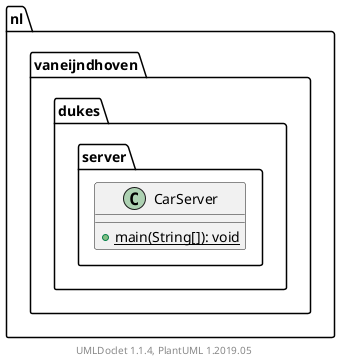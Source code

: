 @startuml

    namespace nl.vaneijndhoven.dukes.server {

        class CarServer [[CarServer.html]] {
            {static} +main(String[]): void
        }

    }


    center footer UMLDoclet 1.1.4, PlantUML 1.2019.05
@enduml

